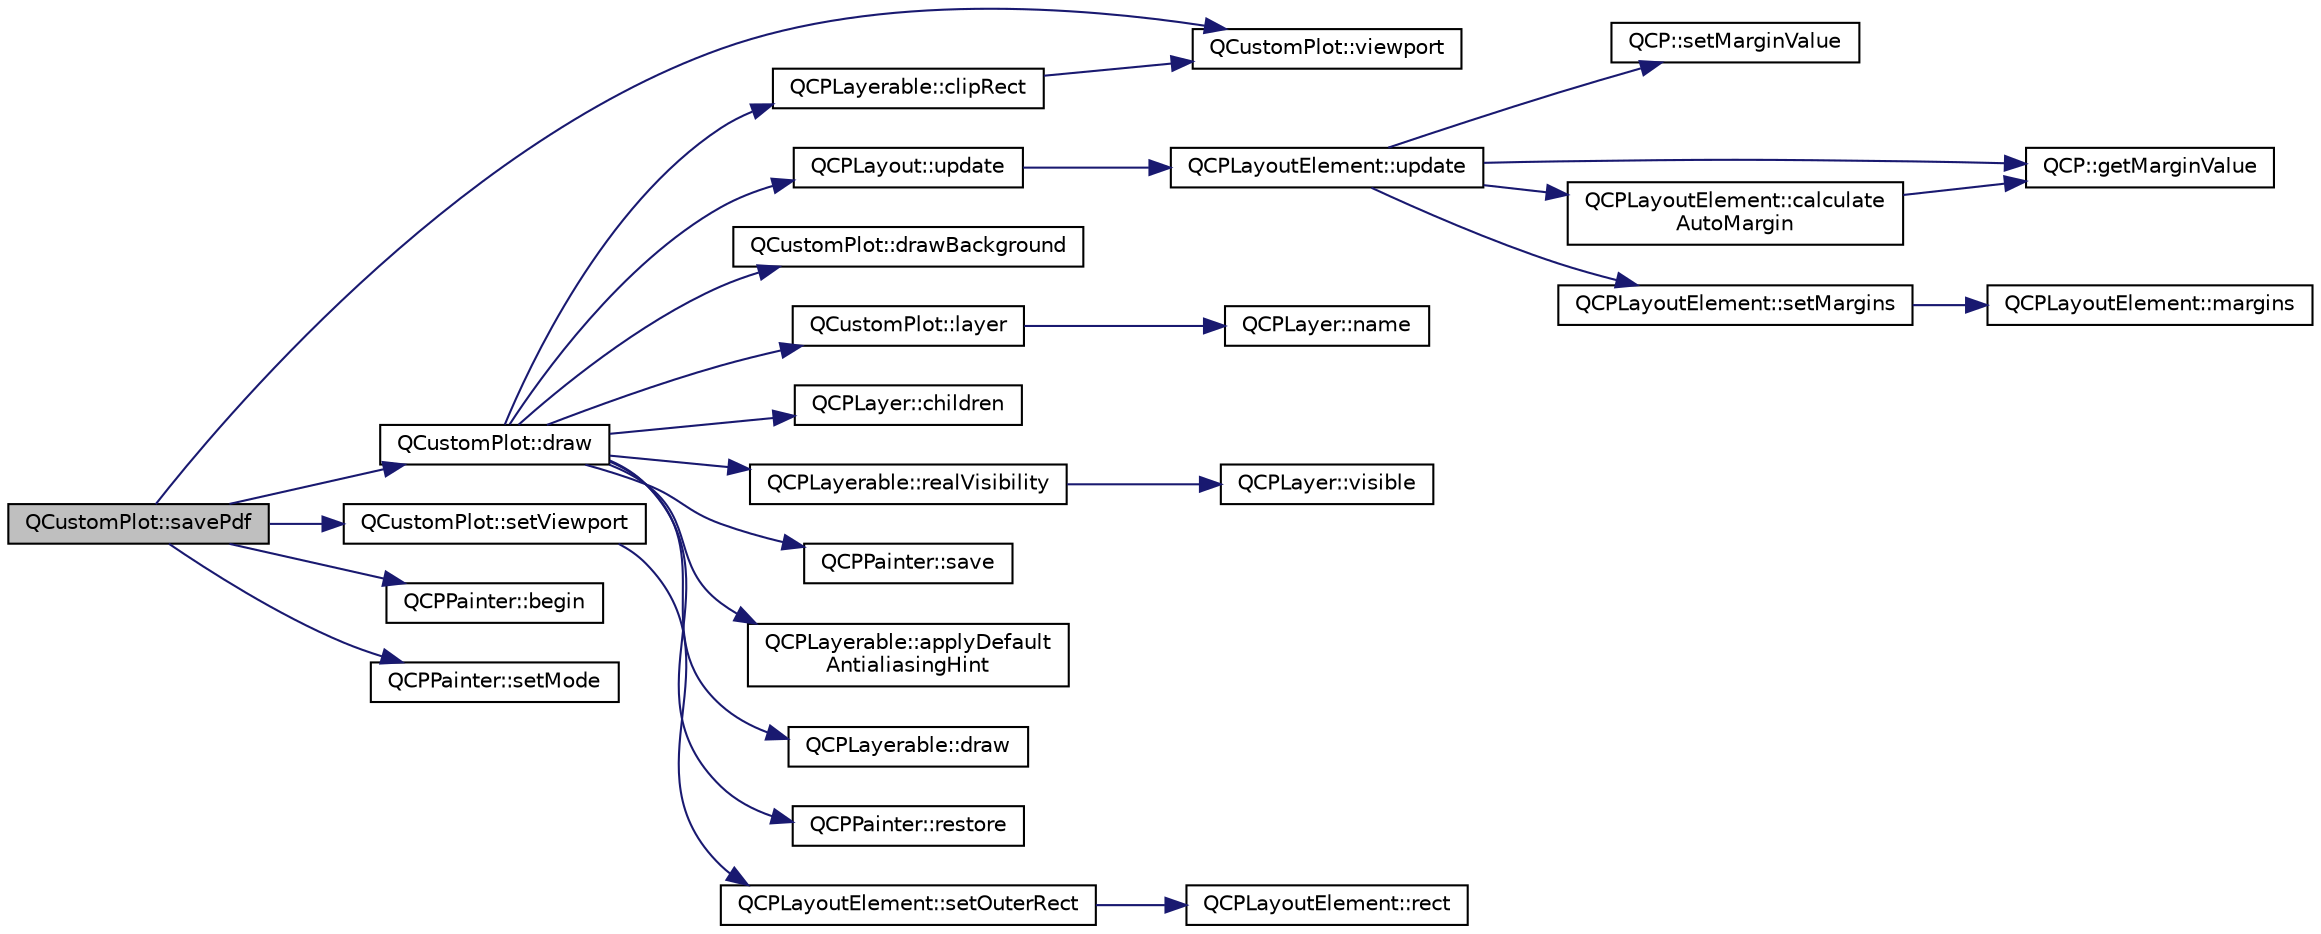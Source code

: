 digraph "QCustomPlot::savePdf"
{
  edge [fontname="Helvetica",fontsize="10",labelfontname="Helvetica",labelfontsize="10"];
  node [fontname="Helvetica",fontsize="10",shape=record];
  rankdir="LR";
  Node766 [label="QCustomPlot::savePdf",height=0.2,width=0.4,color="black", fillcolor="grey75", style="filled", fontcolor="black"];
  Node766 -> Node767 [color="midnightblue",fontsize="10",style="solid",fontname="Helvetica"];
  Node767 [label="QCustomPlot::viewport",height=0.2,width=0.4,color="black", fillcolor="white", style="filled",URL="$class_q_custom_plot.html#a19842409b18f556b256d05e97fffc670"];
  Node766 -> Node768 [color="midnightblue",fontsize="10",style="solid",fontname="Helvetica"];
  Node768 [label="QCustomPlot::setViewport",height=0.2,width=0.4,color="black", fillcolor="white", style="filled",URL="$class_q_custom_plot.html#a3f9bc4b939dd8aaba9339fd09f273fc4"];
  Node768 -> Node769 [color="midnightblue",fontsize="10",style="solid",fontname="Helvetica"];
  Node769 [label="QCPLayoutElement::setOuterRect",height=0.2,width=0.4,color="black", fillcolor="white", style="filled",URL="$class_q_c_p_layout_element.html#a38975ea13e36de8e53391ce41d94bc0f"];
  Node769 -> Node770 [color="midnightblue",fontsize="10",style="solid",fontname="Helvetica"];
  Node770 [label="QCPLayoutElement::rect",height=0.2,width=0.4,color="black", fillcolor="white", style="filled",URL="$class_q_c_p_layout_element.html#a208effccfe2cca4a0eaf9393e60f2dd4"];
  Node766 -> Node771 [color="midnightblue",fontsize="10",style="solid",fontname="Helvetica"];
  Node771 [label="QCPPainter::begin",height=0.2,width=0.4,color="black", fillcolor="white", style="filled",URL="$class_q_c_p_painter.html#a0a41146ccd619dceab6e25ec7b46b044"];
  Node766 -> Node772 [color="midnightblue",fontsize="10",style="solid",fontname="Helvetica"];
  Node772 [label="QCPPainter::setMode",height=0.2,width=0.4,color="black", fillcolor="white", style="filled",URL="$class_q_c_p_painter.html#af6b1f7d2bbc548b10aa55d8b6ad49577"];
  Node766 -> Node773 [color="midnightblue",fontsize="10",style="solid",fontname="Helvetica"];
  Node773 [label="QCustomPlot::draw",height=0.2,width=0.4,color="black", fillcolor="white", style="filled",URL="$class_q_custom_plot.html#ad7a7d878bf050f101a43008e7d8fdb52"];
  Node773 -> Node774 [color="midnightblue",fontsize="10",style="solid",fontname="Helvetica"];
  Node774 [label="QCPLayout::update",height=0.2,width=0.4,color="black", fillcolor="white", style="filled",URL="$class_q_c_p_layout.html#a34ab477e820537ded7bade4399c482fd"];
  Node774 -> Node775 [color="midnightblue",fontsize="10",style="solid",fontname="Helvetica"];
  Node775 [label="QCPLayoutElement::update",height=0.2,width=0.4,color="black", fillcolor="white", style="filled",URL="$class_q_c_p_layout_element.html#a929c2ec62e0e0e1d8418eaa802e2af9b"];
  Node775 -> Node776 [color="midnightblue",fontsize="10",style="solid",fontname="Helvetica"];
  Node776 [label="QCP::setMarginValue",height=0.2,width=0.4,color="black", fillcolor="white", style="filled",URL="$namespace_q_c_p.html#afbf6e3084c108f2bb4372107945ee82f"];
  Node775 -> Node777 [color="midnightblue",fontsize="10",style="solid",fontname="Helvetica"];
  Node777 [label="QCPLayoutElement::calculate\lAutoMargin",height=0.2,width=0.4,color="black", fillcolor="white", style="filled",URL="$class_q_c_p_layout_element.html#a005c9f0fe84bc1591a2cf2c46fd477b4"];
  Node777 -> Node778 [color="midnightblue",fontsize="10",style="solid",fontname="Helvetica"];
  Node778 [label="QCP::getMarginValue",height=0.2,width=0.4,color="black", fillcolor="white", style="filled",URL="$namespace_q_c_p.html#a23a2679d3495c444acc26acc61e35b5b"];
  Node775 -> Node778 [color="midnightblue",fontsize="10",style="solid",fontname="Helvetica"];
  Node775 -> Node779 [color="midnightblue",fontsize="10",style="solid",fontname="Helvetica"];
  Node779 [label="QCPLayoutElement::setMargins",height=0.2,width=0.4,color="black", fillcolor="white", style="filled",URL="$class_q_c_p_layout_element.html#a8f450b1f3f992ad576fce2c63d8b79cf"];
  Node779 -> Node780 [color="midnightblue",fontsize="10",style="solid",fontname="Helvetica"];
  Node780 [label="QCPLayoutElement::margins",height=0.2,width=0.4,color="black", fillcolor="white", style="filled",URL="$class_q_c_p_layout_element.html#af4ac9450aa2d60863bf3a8ea0c940c9d"];
  Node773 -> Node781 [color="midnightblue",fontsize="10",style="solid",fontname="Helvetica"];
  Node781 [label="QCustomPlot::drawBackground",height=0.2,width=0.4,color="black", fillcolor="white", style="filled",URL="$class_q_custom_plot.html#a05dd52438cee4353b18c1e53a439008d"];
  Node773 -> Node782 [color="midnightblue",fontsize="10",style="solid",fontname="Helvetica"];
  Node782 [label="QCustomPlot::layer",height=0.2,width=0.4,color="black", fillcolor="white", style="filled",URL="$class_q_custom_plot.html#a0a96244e7773b242ef23c32b7bdfb159"];
  Node782 -> Node783 [color="midnightblue",fontsize="10",style="solid",fontname="Helvetica"];
  Node783 [label="QCPLayer::name",height=0.2,width=0.4,color="black", fillcolor="white", style="filled",URL="$class_q_c_p_layer.html#a37806f662b50b588fb1029a14fc5ef50"];
  Node773 -> Node784 [color="midnightblue",fontsize="10",style="solid",fontname="Helvetica"];
  Node784 [label="QCPLayer::children",height=0.2,width=0.4,color="black", fillcolor="white", style="filled",URL="$class_q_c_p_layer.html#a183b90941fc78f0b136edd77c5fb6966"];
  Node773 -> Node785 [color="midnightblue",fontsize="10",style="solid",fontname="Helvetica"];
  Node785 [label="QCPLayerable::realVisibility",height=0.2,width=0.4,color="black", fillcolor="white", style="filled",URL="$class_q_c_p_layerable.html#ab054e88f15d485defcb95e7376f119e7"];
  Node785 -> Node786 [color="midnightblue",fontsize="10",style="solid",fontname="Helvetica"];
  Node786 [label="QCPLayer::visible",height=0.2,width=0.4,color="black", fillcolor="white", style="filled",URL="$class_q_c_p_layer.html#ad1cc2d6b32d2abb33c7f449b964e068c"];
  Node773 -> Node787 [color="midnightblue",fontsize="10",style="solid",fontname="Helvetica"];
  Node787 [label="QCPPainter::save",height=0.2,width=0.4,color="black", fillcolor="white", style="filled",URL="$class_q_c_p_painter.html#a8fd6821ee6fecbfa04444c9062912abd"];
  Node773 -> Node788 [color="midnightblue",fontsize="10",style="solid",fontname="Helvetica"];
  Node788 [label="QCPLayerable::clipRect",height=0.2,width=0.4,color="black", fillcolor="white", style="filled",URL="$class_q_c_p_layerable.html#acbcfc9ecc75433747b1978a77b1864b3"];
  Node788 -> Node767 [color="midnightblue",fontsize="10",style="solid",fontname="Helvetica"];
  Node773 -> Node789 [color="midnightblue",fontsize="10",style="solid",fontname="Helvetica"];
  Node789 [label="QCPLayerable::applyDefault\lAntialiasingHint",height=0.2,width=0.4,color="black", fillcolor="white", style="filled",URL="$class_q_c_p_layerable.html#afdf83ddc6a265cbf4c89fe99d3d93473"];
  Node773 -> Node790 [color="midnightblue",fontsize="10",style="solid",fontname="Helvetica"];
  Node790 [label="QCPLayerable::draw",height=0.2,width=0.4,color="black", fillcolor="white", style="filled",URL="$class_q_c_p_layerable.html#aecf2f7087482d4b6a78cb2770e5ed12d"];
  Node773 -> Node791 [color="midnightblue",fontsize="10",style="solid",fontname="Helvetica"];
  Node791 [label="QCPPainter::restore",height=0.2,width=0.4,color="black", fillcolor="white", style="filled",URL="$class_q_c_p_painter.html#a64908e6298d5bbd83457dc987cc3a022"];
}
